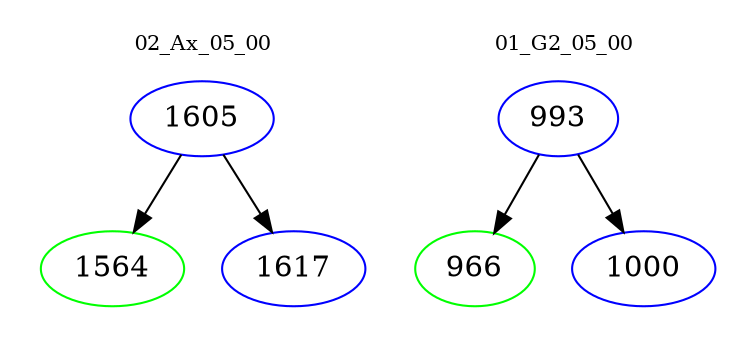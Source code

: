 digraph{
subgraph cluster_0 {
color = white
label = "02_Ax_05_00";
fontsize=10;
T0_1605 [label="1605", color="blue"]
T0_1605 -> T0_1564 [color="black"]
T0_1564 [label="1564", color="green"]
T0_1605 -> T0_1617 [color="black"]
T0_1617 [label="1617", color="blue"]
}
subgraph cluster_1 {
color = white
label = "01_G2_05_00";
fontsize=10;
T1_993 [label="993", color="blue"]
T1_993 -> T1_966 [color="black"]
T1_966 [label="966", color="green"]
T1_993 -> T1_1000 [color="black"]
T1_1000 [label="1000", color="blue"]
}
}
